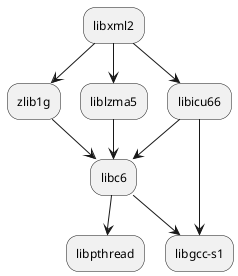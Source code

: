 @startuml
libxml2 --> zlib1g
libxml2 --> libicu66
libxml2 --> liblzma5
libicu66 --> libc6
libicu66 --> libgcc-s1
liblzma5 --> libc6
libc6 --> libgcc-s1
libc6 --> libpthread
zlib1g --> libc6
@enduml
